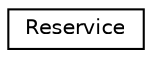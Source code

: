 digraph "Graphical Class Hierarchy"
{
 // LATEX_PDF_SIZE
  edge [fontname="Helvetica",fontsize="10",labelfontname="Helvetica",labelfontsize="10"];
  node [fontname="Helvetica",fontsize="10",shape=record];
  rankdir="LR";
  Node0 [label="Reservice",height=0.2,width=0.4,color="black", fillcolor="white", style="filled",URL="$classReservice.html",tooltip="Acts as a mediator between out-of-battery drones and recharger drones."];
}
